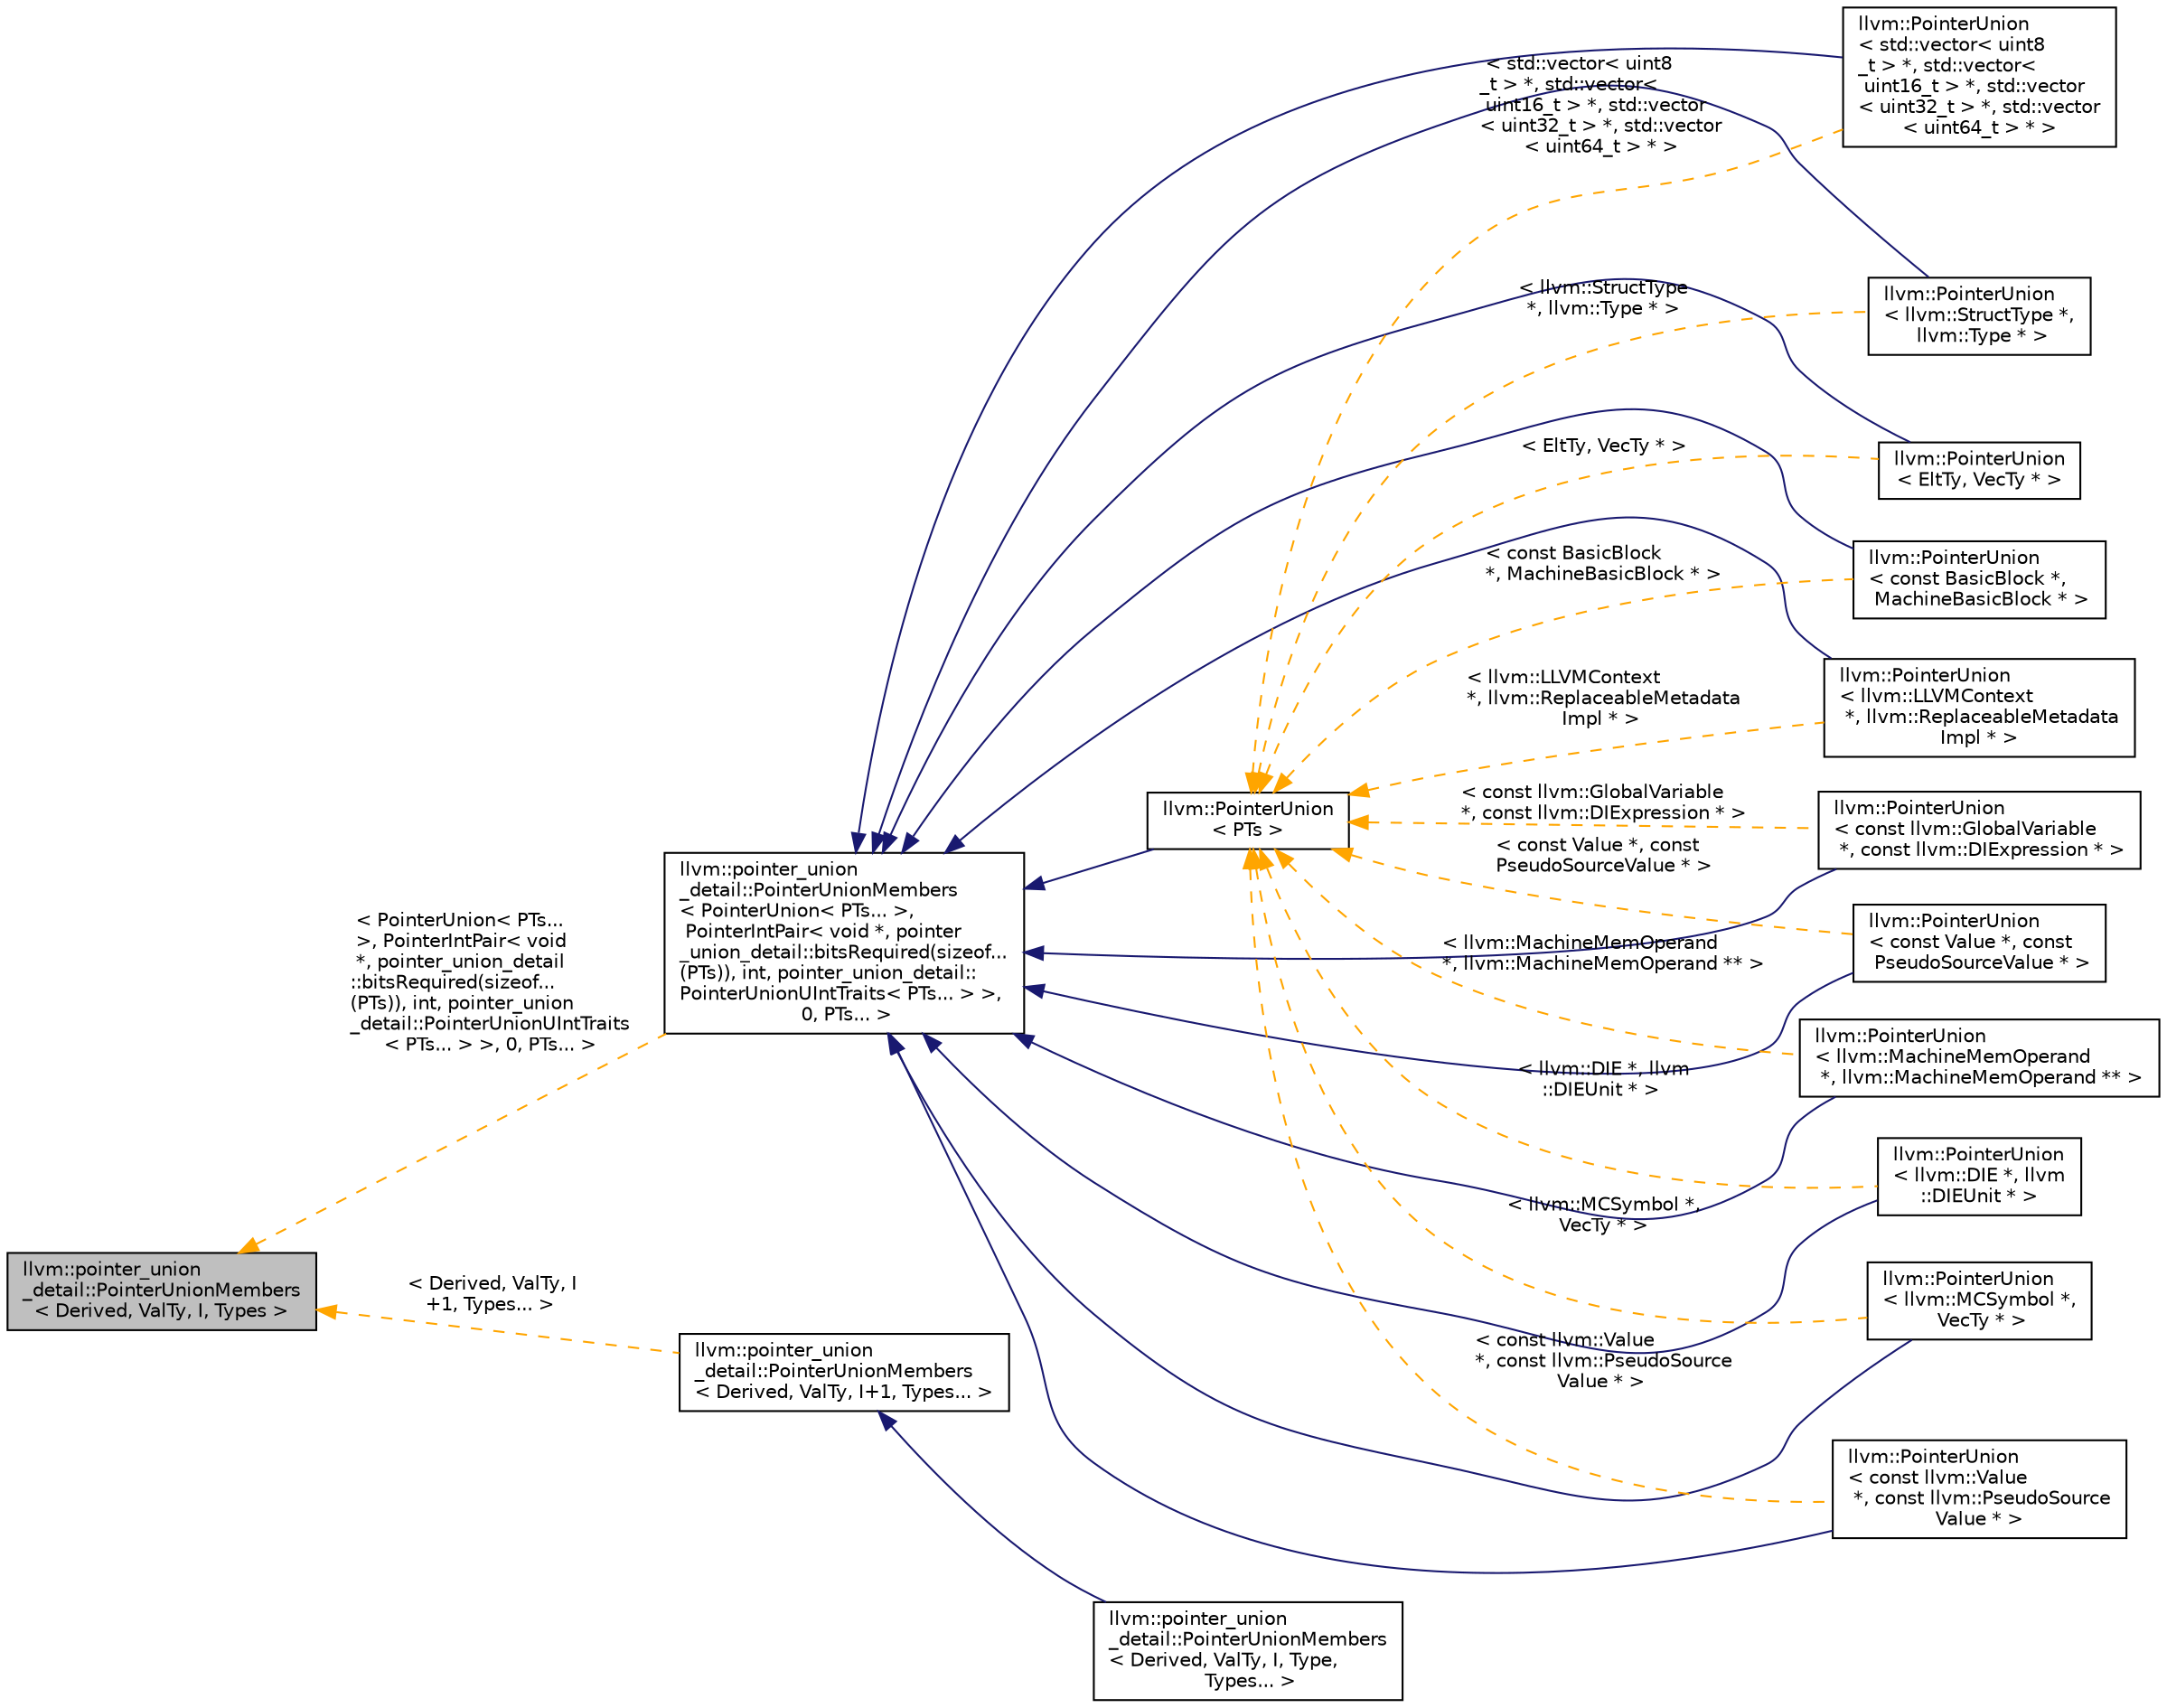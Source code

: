 digraph "llvm::pointer_union_detail::PointerUnionMembers&lt; Derived, ValTy, I, Types &gt;"
{
 // LATEX_PDF_SIZE
  bgcolor="transparent";
  edge [fontname="Helvetica",fontsize="10",labelfontname="Helvetica",labelfontsize="10"];
  node [fontname="Helvetica",fontsize="10",shape="box"];
  rankdir="LR";
  Node1 [label="llvm::pointer_union\l_detail::PointerUnionMembers\l\< Derived, ValTy, I, Types \>",height=0.2,width=0.4,color="black", fillcolor="grey75", style="filled", fontcolor="black",tooltip=" "];
  Node1 -> Node2 [dir="back",color="orange",fontsize="10",style="dashed",label=" \< PointerUnion\< PTs...\l \>, PointerIntPair\< void\l *, pointer_union_detail\l::bitsRequired(sizeof...\l(PTs)), int, pointer_union\l_detail::PointerUnionUIntTraits\l\< PTs... \> \>, 0, PTs... \>" ,fontname="Helvetica"];
  Node2 [label="llvm::pointer_union\l_detail::PointerUnionMembers\l\< PointerUnion\< PTs... \>,\l PointerIntPair\< void *, pointer\l_union_detail::bitsRequired(sizeof...\l(PTs)), int, pointer_union_detail::\lPointerUnionUIntTraits\< PTs... \> \>,\l 0, PTs... \>",height=0.2,width=0.4,color="black",URL="$classllvm_1_1pointer__union__detail_1_1PointerUnionMembers.html",tooltip=" "];
  Node2 -> Node3 [dir="back",color="midnightblue",fontsize="10",style="solid",fontname="Helvetica"];
  Node3 [label="llvm::PointerUnion\l\< const Value *, const\l PseudoSourceValue * \>",height=0.2,width=0.4,color="black",URL="$classllvm_1_1PointerUnion.html",tooltip=" "];
  Node2 -> Node4 [dir="back",color="midnightblue",fontsize="10",style="solid",fontname="Helvetica"];
  Node4 [label="llvm::PointerUnion\l\< const BasicBlock *,\l MachineBasicBlock * \>",height=0.2,width=0.4,color="black",URL="$classllvm_1_1PointerUnion.html",tooltip=" "];
  Node2 -> Node5 [dir="back",color="midnightblue",fontsize="10",style="solid",fontname="Helvetica"];
  Node5 [label="llvm::PointerUnion\l\< const llvm::GlobalVariable\l *, const llvm::DIExpression * \>",height=0.2,width=0.4,color="black",URL="$classllvm_1_1PointerUnion.html",tooltip=" "];
  Node2 -> Node6 [dir="back",color="midnightblue",fontsize="10",style="solid",fontname="Helvetica"];
  Node6 [label="llvm::PointerUnion\l\< llvm::LLVMContext\l *, llvm::ReplaceableMetadata\lImpl * \>",height=0.2,width=0.4,color="black",URL="$classllvm_1_1PointerUnion.html",tooltip=" "];
  Node2 -> Node7 [dir="back",color="midnightblue",fontsize="10",style="solid",fontname="Helvetica"];
  Node7 [label="llvm::PointerUnion\l\< llvm::DIE *, llvm\l::DIEUnit * \>",height=0.2,width=0.4,color="black",URL="$classllvm_1_1PointerUnion.html",tooltip=" "];
  Node2 -> Node8 [dir="back",color="midnightblue",fontsize="10",style="solid",fontname="Helvetica"];
  Node8 [label="llvm::PointerUnion\l\< llvm::MCSymbol *,\l VecTy * \>",height=0.2,width=0.4,color="black",URL="$classllvm_1_1PointerUnion.html",tooltip=" "];
  Node2 -> Node9 [dir="back",color="midnightblue",fontsize="10",style="solid",fontname="Helvetica"];
  Node9 [label="llvm::PointerUnion\l\< const llvm::Value\l *, const llvm::PseudoSource\lValue * \>",height=0.2,width=0.4,color="black",URL="$classllvm_1_1PointerUnion.html",tooltip=" "];
  Node2 -> Node10 [dir="back",color="midnightblue",fontsize="10",style="solid",fontname="Helvetica"];
  Node10 [label="llvm::PointerUnion\l\< llvm::MachineMemOperand\l *, llvm::MachineMemOperand ** \>",height=0.2,width=0.4,color="black",URL="$classllvm_1_1PointerUnion.html",tooltip=" "];
  Node2 -> Node11 [dir="back",color="midnightblue",fontsize="10",style="solid",fontname="Helvetica"];
  Node11 [label="llvm::PointerUnion\l\< std::vector\< uint8\l_t \> *, std::vector\<\l uint16_t \> *, std::vector\l\< uint32_t \> *, std::vector\l\< uint64_t \> * \>",height=0.2,width=0.4,color="black",URL="$classllvm_1_1PointerUnion.html",tooltip=" "];
  Node2 -> Node12 [dir="back",color="midnightblue",fontsize="10",style="solid",fontname="Helvetica"];
  Node12 [label="llvm::PointerUnion\l\< EltTy, VecTy * \>",height=0.2,width=0.4,color="black",URL="$classllvm_1_1PointerUnion.html",tooltip=" "];
  Node2 -> Node13 [dir="back",color="midnightblue",fontsize="10",style="solid",fontname="Helvetica"];
  Node13 [label="llvm::PointerUnion\l\< llvm::StructType *,\l llvm::Type * \>",height=0.2,width=0.4,color="black",URL="$classllvm_1_1PointerUnion.html",tooltip=" "];
  Node2 -> Node14 [dir="back",color="midnightblue",fontsize="10",style="solid",fontname="Helvetica"];
  Node14 [label="llvm::PointerUnion\l\< PTs \>",height=0.2,width=0.4,color="black",URL="$classllvm_1_1PointerUnion.html",tooltip="A discriminated union of two or more pointer types, with the discriminator in the low bit of the poin..."];
  Node14 -> Node3 [dir="back",color="orange",fontsize="10",style="dashed",label=" \< const Value *, const\l PseudoSourceValue * \>" ,fontname="Helvetica"];
  Node14 -> Node4 [dir="back",color="orange",fontsize="10",style="dashed",label=" \< const BasicBlock\l *, MachineBasicBlock * \>" ,fontname="Helvetica"];
  Node14 -> Node5 [dir="back",color="orange",fontsize="10",style="dashed",label=" \< const llvm::GlobalVariable\l *, const llvm::DIExpression * \>" ,fontname="Helvetica"];
  Node14 -> Node6 [dir="back",color="orange",fontsize="10",style="dashed",label=" \< llvm::LLVMContext\l *, llvm::ReplaceableMetadata\lImpl * \>" ,fontname="Helvetica"];
  Node14 -> Node7 [dir="back",color="orange",fontsize="10",style="dashed",label=" \< llvm::DIE *, llvm\l::DIEUnit * \>" ,fontname="Helvetica"];
  Node14 -> Node8 [dir="back",color="orange",fontsize="10",style="dashed",label=" \< llvm::MCSymbol *,\l VecTy * \>" ,fontname="Helvetica"];
  Node14 -> Node9 [dir="back",color="orange",fontsize="10",style="dashed",label=" \< const llvm::Value\l *, const llvm::PseudoSource\lValue * \>" ,fontname="Helvetica"];
  Node14 -> Node10 [dir="back",color="orange",fontsize="10",style="dashed",label=" \< llvm::MachineMemOperand\l *, llvm::MachineMemOperand ** \>" ,fontname="Helvetica"];
  Node14 -> Node11 [dir="back",color="orange",fontsize="10",style="dashed",label=" \< std::vector\< uint8\l_t \> *, std::vector\<\l uint16_t \> *, std::vector\l\< uint32_t \> *, std::vector\l\< uint64_t \> * \>" ,fontname="Helvetica"];
  Node14 -> Node12 [dir="back",color="orange",fontsize="10",style="dashed",label=" \< EltTy, VecTy * \>" ,fontname="Helvetica"];
  Node14 -> Node13 [dir="back",color="orange",fontsize="10",style="dashed",label=" \< llvm::StructType\l *, llvm::Type * \>" ,fontname="Helvetica"];
  Node1 -> Node15 [dir="back",color="orange",fontsize="10",style="dashed",label=" \< Derived, ValTy, I\l+1, Types... \>" ,fontname="Helvetica"];
  Node15 [label="llvm::pointer_union\l_detail::PointerUnionMembers\l\< Derived, ValTy, I+1, Types... \>",height=0.2,width=0.4,color="black",URL="$classllvm_1_1pointer__union__detail_1_1PointerUnionMembers.html",tooltip=" "];
  Node15 -> Node16 [dir="back",color="midnightblue",fontsize="10",style="solid",fontname="Helvetica"];
  Node16 [label="llvm::pointer_union\l_detail::PointerUnionMembers\l\< Derived, ValTy, I, Type,\l Types... \>",height=0.2,width=0.4,color="black",URL="$classllvm_1_1pointer__union__detail_1_1PointerUnionMembers_3_01Derived_00_01ValTy_00_01I_00_01Type_00_01Types_8_8_8_01_4.html",tooltip=" "];
}
